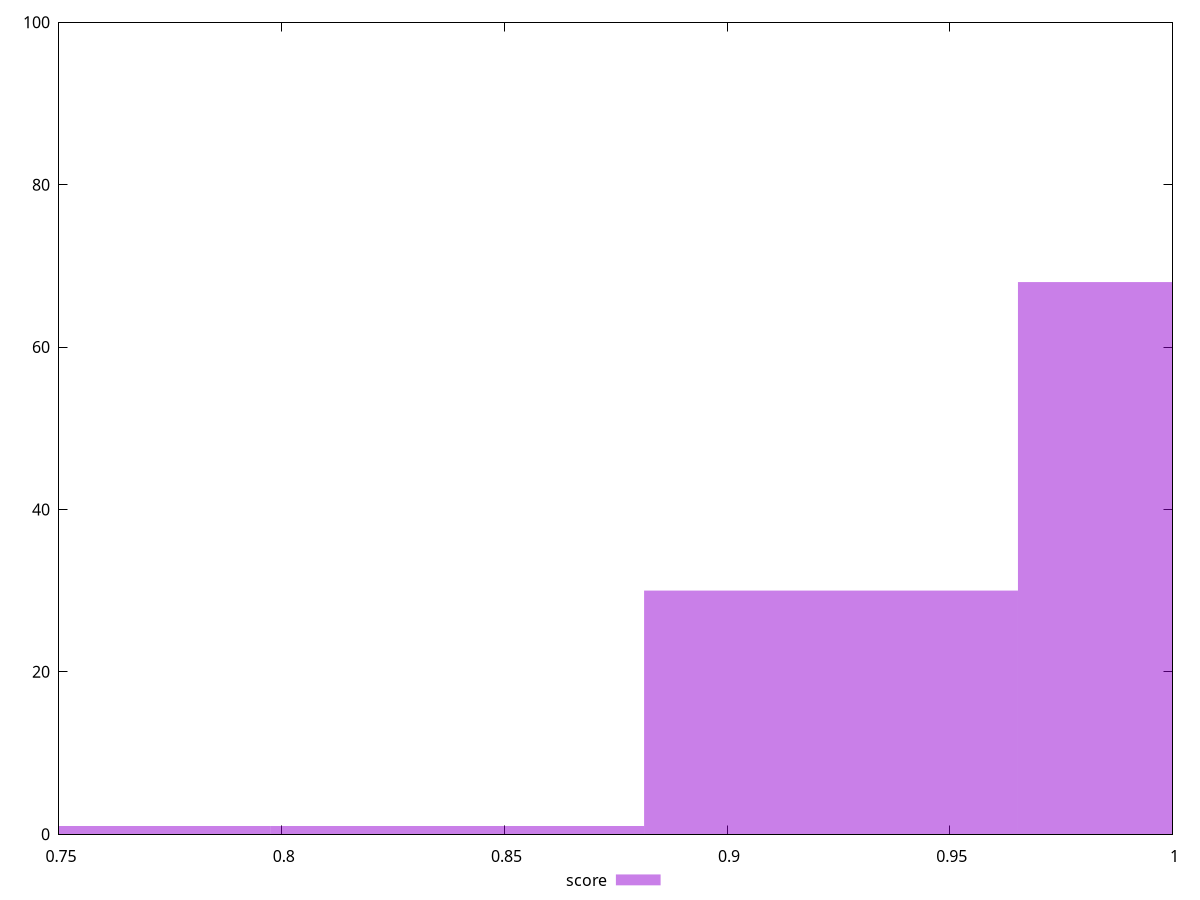 reset

$score <<EOF
0.7554544163456282 1
1.0072725551275041 68
0.9233331755335455 30
0.8393937959395869 1
EOF

set key outside below
set boxwidth 0.08393937959395868
set xrange [0.75:1]
set yrange [0:100]
set trange [0:100]
set style fill transparent solid 0.5 noborder
set terminal svg size 640, 490 enhanced background rgb 'white'
set output "report_00018_2021-02-10T15-25-16.877Z/uses-rel-preconnect/samples/pages+cached+noadtech+nomedia+nocss/score/histogram.svg"

plot $score title "score" with boxes

reset
